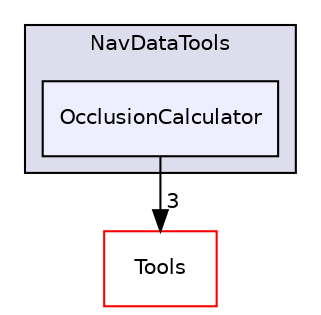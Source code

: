 digraph "PVR/SDK_3.4/Utilities/NavDataTools/OcclusionCalculator" {
  compound=true
  node [ fontsize="10", fontname="Helvetica"];
  edge [ labelfontsize="10", labelfontname="Helvetica"];
  subgraph clusterdir_fc0308461a13f6987feb1ef1d4fa4201 {
    graph [ bgcolor="#ddddee", pencolor="black", label="NavDataTools" fontname="Helvetica", fontsize="10", URL="dir_fc0308461a13f6987feb1ef1d4fa4201.html"]
  dir_fe2ccdb65fd94098ae33c7edae3ecaf3 [shape=box, label="OcclusionCalculator", style="filled", fillcolor="#eeeeff", pencolor="black", URL="dir_fe2ccdb65fd94098ae33c7edae3ecaf3.html"];
  }
  dir_5222bd6691dac9df766f8a52293393a2 [shape=box label="Tools" fillcolor="white" style="filled" color="red" URL="dir_5222bd6691dac9df766f8a52293393a2.html"];
  dir_fe2ccdb65fd94098ae33c7edae3ecaf3->dir_5222bd6691dac9df766f8a52293393a2 [headlabel="3", labeldistance=1.5 headhref="dir_001787_001762.html"];
}
